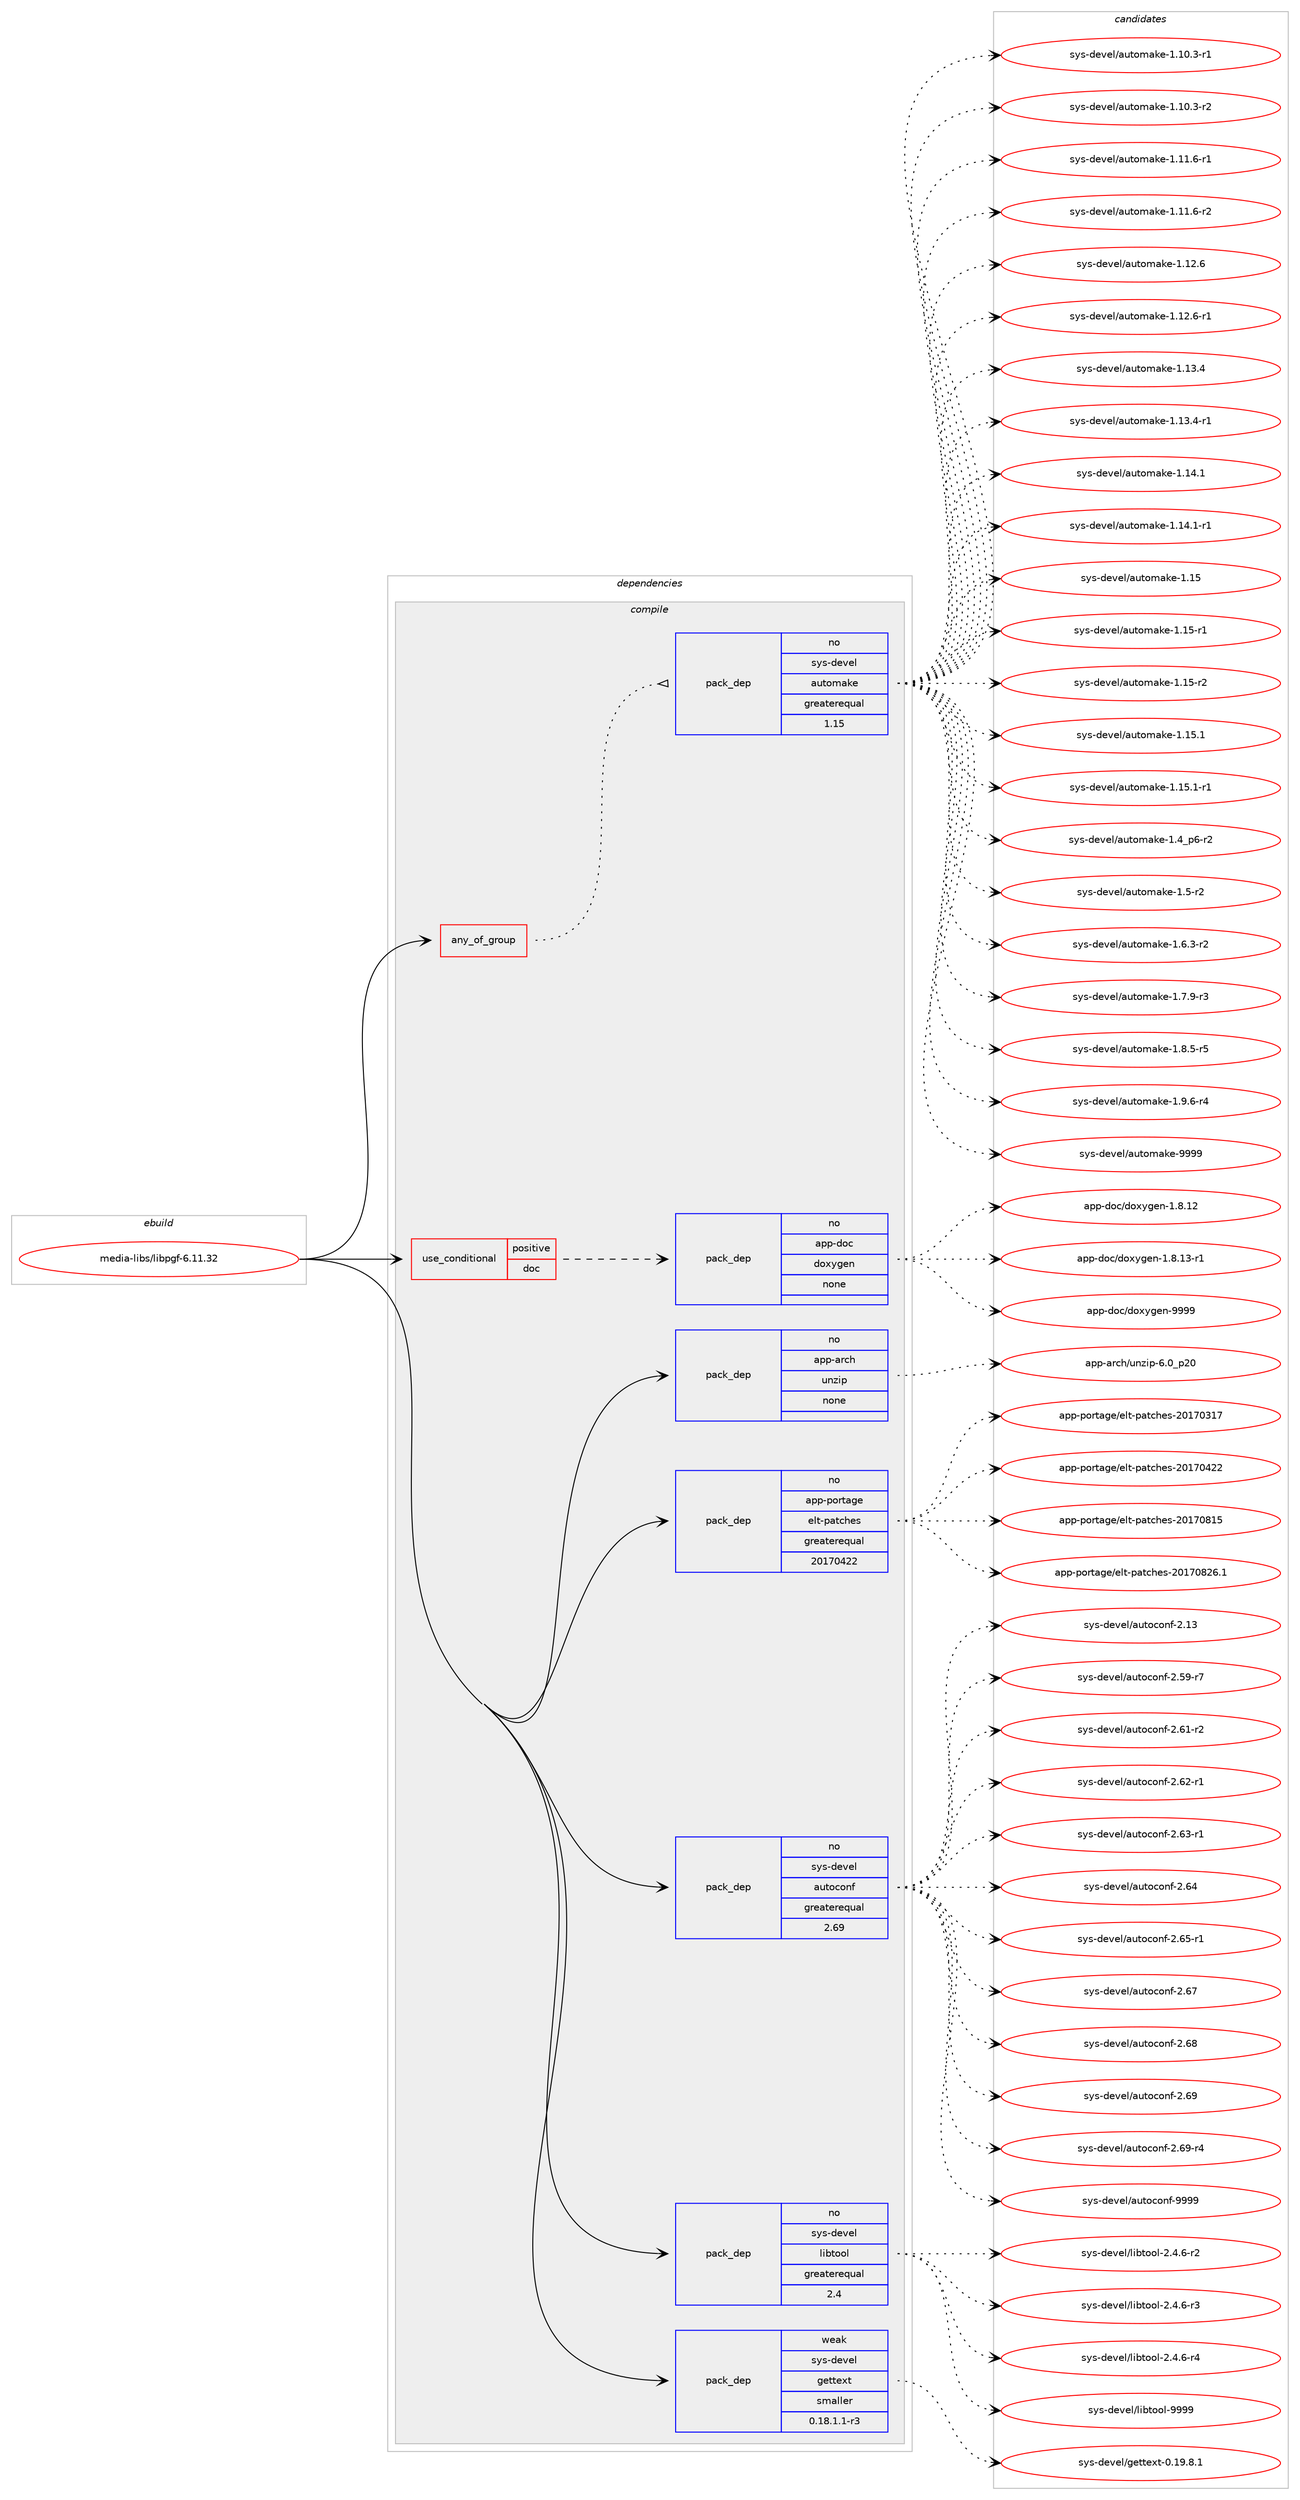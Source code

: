 digraph prolog {

# *************
# Graph options
# *************

newrank=true;
concentrate=true;
compound=true;
graph [rankdir=LR,fontname=Helvetica,fontsize=10,ranksep=1.5];#, ranksep=2.5, nodesep=0.2];
edge  [arrowhead=vee];
node  [fontname=Helvetica,fontsize=10];

# **********
# The ebuild
# **********

subgraph cluster_leftcol {
color=gray;
rank=same;
label=<<i>ebuild</i>>;
id [label="media-libs/libpgf-6.11.32", color=red, width=4, href="../media-libs/libpgf-6.11.32.svg"];
}

# ****************
# The dependencies
# ****************

subgraph cluster_midcol {
color=gray;
label=<<i>dependencies</i>>;
subgraph cluster_compile {
fillcolor="#eeeeee";
style=filled;
label=<<i>compile</i>>;
subgraph any5567 {
dependency364854 [label=<<TABLE BORDER="0" CELLBORDER="1" CELLSPACING="0" CELLPADDING="4"><TR><TD CELLPADDING="10">any_of_group</TD></TR></TABLE>>, shape=none, color=red];subgraph pack269204 {
dependency364855 [label=<<TABLE BORDER="0" CELLBORDER="1" CELLSPACING="0" CELLPADDING="4" WIDTH="220"><TR><TD ROWSPAN="6" CELLPADDING="30">pack_dep</TD></TR><TR><TD WIDTH="110">no</TD></TR><TR><TD>sys-devel</TD></TR><TR><TD>automake</TD></TR><TR><TD>greaterequal</TD></TR><TR><TD>1.15</TD></TR></TABLE>>, shape=none, color=blue];
}
dependency364854:e -> dependency364855:w [weight=20,style="dotted",arrowhead="oinv"];
}
id:e -> dependency364854:w [weight=20,style="solid",arrowhead="vee"];
subgraph cond89945 {
dependency364856 [label=<<TABLE BORDER="0" CELLBORDER="1" CELLSPACING="0" CELLPADDING="4"><TR><TD ROWSPAN="3" CELLPADDING="10">use_conditional</TD></TR><TR><TD>positive</TD></TR><TR><TD>doc</TD></TR></TABLE>>, shape=none, color=red];
subgraph pack269205 {
dependency364857 [label=<<TABLE BORDER="0" CELLBORDER="1" CELLSPACING="0" CELLPADDING="4" WIDTH="220"><TR><TD ROWSPAN="6" CELLPADDING="30">pack_dep</TD></TR><TR><TD WIDTH="110">no</TD></TR><TR><TD>app-doc</TD></TR><TR><TD>doxygen</TD></TR><TR><TD>none</TD></TR><TR><TD></TD></TR></TABLE>>, shape=none, color=blue];
}
dependency364856:e -> dependency364857:w [weight=20,style="dashed",arrowhead="vee"];
}
id:e -> dependency364856:w [weight=20,style="solid",arrowhead="vee"];
subgraph pack269206 {
dependency364858 [label=<<TABLE BORDER="0" CELLBORDER="1" CELLSPACING="0" CELLPADDING="4" WIDTH="220"><TR><TD ROWSPAN="6" CELLPADDING="30">pack_dep</TD></TR><TR><TD WIDTH="110">no</TD></TR><TR><TD>app-arch</TD></TR><TR><TD>unzip</TD></TR><TR><TD>none</TD></TR><TR><TD></TD></TR></TABLE>>, shape=none, color=blue];
}
id:e -> dependency364858:w [weight=20,style="solid",arrowhead="vee"];
subgraph pack269207 {
dependency364859 [label=<<TABLE BORDER="0" CELLBORDER="1" CELLSPACING="0" CELLPADDING="4" WIDTH="220"><TR><TD ROWSPAN="6" CELLPADDING="30">pack_dep</TD></TR><TR><TD WIDTH="110">no</TD></TR><TR><TD>app-portage</TD></TR><TR><TD>elt-patches</TD></TR><TR><TD>greaterequal</TD></TR><TR><TD>20170422</TD></TR></TABLE>>, shape=none, color=blue];
}
id:e -> dependency364859:w [weight=20,style="solid",arrowhead="vee"];
subgraph pack269208 {
dependency364860 [label=<<TABLE BORDER="0" CELLBORDER="1" CELLSPACING="0" CELLPADDING="4" WIDTH="220"><TR><TD ROWSPAN="6" CELLPADDING="30">pack_dep</TD></TR><TR><TD WIDTH="110">no</TD></TR><TR><TD>sys-devel</TD></TR><TR><TD>autoconf</TD></TR><TR><TD>greaterequal</TD></TR><TR><TD>2.69</TD></TR></TABLE>>, shape=none, color=blue];
}
id:e -> dependency364860:w [weight=20,style="solid",arrowhead="vee"];
subgraph pack269209 {
dependency364861 [label=<<TABLE BORDER="0" CELLBORDER="1" CELLSPACING="0" CELLPADDING="4" WIDTH="220"><TR><TD ROWSPAN="6" CELLPADDING="30">pack_dep</TD></TR><TR><TD WIDTH="110">no</TD></TR><TR><TD>sys-devel</TD></TR><TR><TD>libtool</TD></TR><TR><TD>greaterequal</TD></TR><TR><TD>2.4</TD></TR></TABLE>>, shape=none, color=blue];
}
id:e -> dependency364861:w [weight=20,style="solid",arrowhead="vee"];
subgraph pack269210 {
dependency364862 [label=<<TABLE BORDER="0" CELLBORDER="1" CELLSPACING="0" CELLPADDING="4" WIDTH="220"><TR><TD ROWSPAN="6" CELLPADDING="30">pack_dep</TD></TR><TR><TD WIDTH="110">weak</TD></TR><TR><TD>sys-devel</TD></TR><TR><TD>gettext</TD></TR><TR><TD>smaller</TD></TR><TR><TD>0.18.1.1-r3</TD></TR></TABLE>>, shape=none, color=blue];
}
id:e -> dependency364862:w [weight=20,style="solid",arrowhead="vee"];
}
subgraph cluster_compileandrun {
fillcolor="#eeeeee";
style=filled;
label=<<i>compile and run</i>>;
}
subgraph cluster_run {
fillcolor="#eeeeee";
style=filled;
label=<<i>run</i>>;
}
}

# **************
# The candidates
# **************

subgraph cluster_choices {
rank=same;
color=gray;
label=<<i>candidates</i>>;

subgraph choice269204 {
color=black;
nodesep=1;
choice11512111545100101118101108479711711611110997107101454946494846514511449 [label="sys-devel/automake-1.10.3-r1", color=red, width=4,href="../sys-devel/automake-1.10.3-r1.svg"];
choice11512111545100101118101108479711711611110997107101454946494846514511450 [label="sys-devel/automake-1.10.3-r2", color=red, width=4,href="../sys-devel/automake-1.10.3-r2.svg"];
choice11512111545100101118101108479711711611110997107101454946494946544511449 [label="sys-devel/automake-1.11.6-r1", color=red, width=4,href="../sys-devel/automake-1.11.6-r1.svg"];
choice11512111545100101118101108479711711611110997107101454946494946544511450 [label="sys-devel/automake-1.11.6-r2", color=red, width=4,href="../sys-devel/automake-1.11.6-r2.svg"];
choice1151211154510010111810110847971171161111099710710145494649504654 [label="sys-devel/automake-1.12.6", color=red, width=4,href="../sys-devel/automake-1.12.6.svg"];
choice11512111545100101118101108479711711611110997107101454946495046544511449 [label="sys-devel/automake-1.12.6-r1", color=red, width=4,href="../sys-devel/automake-1.12.6-r1.svg"];
choice1151211154510010111810110847971171161111099710710145494649514652 [label="sys-devel/automake-1.13.4", color=red, width=4,href="../sys-devel/automake-1.13.4.svg"];
choice11512111545100101118101108479711711611110997107101454946495146524511449 [label="sys-devel/automake-1.13.4-r1", color=red, width=4,href="../sys-devel/automake-1.13.4-r1.svg"];
choice1151211154510010111810110847971171161111099710710145494649524649 [label="sys-devel/automake-1.14.1", color=red, width=4,href="../sys-devel/automake-1.14.1.svg"];
choice11512111545100101118101108479711711611110997107101454946495246494511449 [label="sys-devel/automake-1.14.1-r1", color=red, width=4,href="../sys-devel/automake-1.14.1-r1.svg"];
choice115121115451001011181011084797117116111109971071014549464953 [label="sys-devel/automake-1.15", color=red, width=4,href="../sys-devel/automake-1.15.svg"];
choice1151211154510010111810110847971171161111099710710145494649534511449 [label="sys-devel/automake-1.15-r1", color=red, width=4,href="../sys-devel/automake-1.15-r1.svg"];
choice1151211154510010111810110847971171161111099710710145494649534511450 [label="sys-devel/automake-1.15-r2", color=red, width=4,href="../sys-devel/automake-1.15-r2.svg"];
choice1151211154510010111810110847971171161111099710710145494649534649 [label="sys-devel/automake-1.15.1", color=red, width=4,href="../sys-devel/automake-1.15.1.svg"];
choice11512111545100101118101108479711711611110997107101454946495346494511449 [label="sys-devel/automake-1.15.1-r1", color=red, width=4,href="../sys-devel/automake-1.15.1-r1.svg"];
choice115121115451001011181011084797117116111109971071014549465295112544511450 [label="sys-devel/automake-1.4_p6-r2", color=red, width=4,href="../sys-devel/automake-1.4_p6-r2.svg"];
choice11512111545100101118101108479711711611110997107101454946534511450 [label="sys-devel/automake-1.5-r2", color=red, width=4,href="../sys-devel/automake-1.5-r2.svg"];
choice115121115451001011181011084797117116111109971071014549465446514511450 [label="sys-devel/automake-1.6.3-r2", color=red, width=4,href="../sys-devel/automake-1.6.3-r2.svg"];
choice115121115451001011181011084797117116111109971071014549465546574511451 [label="sys-devel/automake-1.7.9-r3", color=red, width=4,href="../sys-devel/automake-1.7.9-r3.svg"];
choice115121115451001011181011084797117116111109971071014549465646534511453 [label="sys-devel/automake-1.8.5-r5", color=red, width=4,href="../sys-devel/automake-1.8.5-r5.svg"];
choice115121115451001011181011084797117116111109971071014549465746544511452 [label="sys-devel/automake-1.9.6-r4", color=red, width=4,href="../sys-devel/automake-1.9.6-r4.svg"];
choice115121115451001011181011084797117116111109971071014557575757 [label="sys-devel/automake-9999", color=red, width=4,href="../sys-devel/automake-9999.svg"];
dependency364855:e -> choice11512111545100101118101108479711711611110997107101454946494846514511449:w [style=dotted,weight="100"];
dependency364855:e -> choice11512111545100101118101108479711711611110997107101454946494846514511450:w [style=dotted,weight="100"];
dependency364855:e -> choice11512111545100101118101108479711711611110997107101454946494946544511449:w [style=dotted,weight="100"];
dependency364855:e -> choice11512111545100101118101108479711711611110997107101454946494946544511450:w [style=dotted,weight="100"];
dependency364855:e -> choice1151211154510010111810110847971171161111099710710145494649504654:w [style=dotted,weight="100"];
dependency364855:e -> choice11512111545100101118101108479711711611110997107101454946495046544511449:w [style=dotted,weight="100"];
dependency364855:e -> choice1151211154510010111810110847971171161111099710710145494649514652:w [style=dotted,weight="100"];
dependency364855:e -> choice11512111545100101118101108479711711611110997107101454946495146524511449:w [style=dotted,weight="100"];
dependency364855:e -> choice1151211154510010111810110847971171161111099710710145494649524649:w [style=dotted,weight="100"];
dependency364855:e -> choice11512111545100101118101108479711711611110997107101454946495246494511449:w [style=dotted,weight="100"];
dependency364855:e -> choice115121115451001011181011084797117116111109971071014549464953:w [style=dotted,weight="100"];
dependency364855:e -> choice1151211154510010111810110847971171161111099710710145494649534511449:w [style=dotted,weight="100"];
dependency364855:e -> choice1151211154510010111810110847971171161111099710710145494649534511450:w [style=dotted,weight="100"];
dependency364855:e -> choice1151211154510010111810110847971171161111099710710145494649534649:w [style=dotted,weight="100"];
dependency364855:e -> choice11512111545100101118101108479711711611110997107101454946495346494511449:w [style=dotted,weight="100"];
dependency364855:e -> choice115121115451001011181011084797117116111109971071014549465295112544511450:w [style=dotted,weight="100"];
dependency364855:e -> choice11512111545100101118101108479711711611110997107101454946534511450:w [style=dotted,weight="100"];
dependency364855:e -> choice115121115451001011181011084797117116111109971071014549465446514511450:w [style=dotted,weight="100"];
dependency364855:e -> choice115121115451001011181011084797117116111109971071014549465546574511451:w [style=dotted,weight="100"];
dependency364855:e -> choice115121115451001011181011084797117116111109971071014549465646534511453:w [style=dotted,weight="100"];
dependency364855:e -> choice115121115451001011181011084797117116111109971071014549465746544511452:w [style=dotted,weight="100"];
dependency364855:e -> choice115121115451001011181011084797117116111109971071014557575757:w [style=dotted,weight="100"];
}
subgraph choice269205 {
color=black;
nodesep=1;
choice9711211245100111994710011112012110310111045494656464950 [label="app-doc/doxygen-1.8.12", color=red, width=4,href="../app-doc/doxygen-1.8.12.svg"];
choice97112112451001119947100111120121103101110454946564649514511449 [label="app-doc/doxygen-1.8.13-r1", color=red, width=4,href="../app-doc/doxygen-1.8.13-r1.svg"];
choice971121124510011199471001111201211031011104557575757 [label="app-doc/doxygen-9999", color=red, width=4,href="../app-doc/doxygen-9999.svg"];
dependency364857:e -> choice9711211245100111994710011112012110310111045494656464950:w [style=dotted,weight="100"];
dependency364857:e -> choice97112112451001119947100111120121103101110454946564649514511449:w [style=dotted,weight="100"];
dependency364857:e -> choice971121124510011199471001111201211031011104557575757:w [style=dotted,weight="100"];
}
subgraph choice269206 {
color=black;
nodesep=1;
choice971121124597114991044711711012210511245544648951125048 [label="app-arch/unzip-6.0_p20", color=red, width=4,href="../app-arch/unzip-6.0_p20.svg"];
dependency364858:e -> choice971121124597114991044711711012210511245544648951125048:w [style=dotted,weight="100"];
}
subgraph choice269207 {
color=black;
nodesep=1;
choice97112112451121111141169710310147101108116451129711699104101115455048495548514955 [label="app-portage/elt-patches-20170317", color=red, width=4,href="../app-portage/elt-patches-20170317.svg"];
choice97112112451121111141169710310147101108116451129711699104101115455048495548525050 [label="app-portage/elt-patches-20170422", color=red, width=4,href="../app-portage/elt-patches-20170422.svg"];
choice97112112451121111141169710310147101108116451129711699104101115455048495548564953 [label="app-portage/elt-patches-20170815", color=red, width=4,href="../app-portage/elt-patches-20170815.svg"];
choice971121124511211111411697103101471011081164511297116991041011154550484955485650544649 [label="app-portage/elt-patches-20170826.1", color=red, width=4,href="../app-portage/elt-patches-20170826.1.svg"];
dependency364859:e -> choice97112112451121111141169710310147101108116451129711699104101115455048495548514955:w [style=dotted,weight="100"];
dependency364859:e -> choice97112112451121111141169710310147101108116451129711699104101115455048495548525050:w [style=dotted,weight="100"];
dependency364859:e -> choice97112112451121111141169710310147101108116451129711699104101115455048495548564953:w [style=dotted,weight="100"];
dependency364859:e -> choice971121124511211111411697103101471011081164511297116991041011154550484955485650544649:w [style=dotted,weight="100"];
}
subgraph choice269208 {
color=black;
nodesep=1;
choice115121115451001011181011084797117116111991111101024550464951 [label="sys-devel/autoconf-2.13", color=red, width=4,href="../sys-devel/autoconf-2.13.svg"];
choice1151211154510010111810110847971171161119911111010245504653574511455 [label="sys-devel/autoconf-2.59-r7", color=red, width=4,href="../sys-devel/autoconf-2.59-r7.svg"];
choice1151211154510010111810110847971171161119911111010245504654494511450 [label="sys-devel/autoconf-2.61-r2", color=red, width=4,href="../sys-devel/autoconf-2.61-r2.svg"];
choice1151211154510010111810110847971171161119911111010245504654504511449 [label="sys-devel/autoconf-2.62-r1", color=red, width=4,href="../sys-devel/autoconf-2.62-r1.svg"];
choice1151211154510010111810110847971171161119911111010245504654514511449 [label="sys-devel/autoconf-2.63-r1", color=red, width=4,href="../sys-devel/autoconf-2.63-r1.svg"];
choice115121115451001011181011084797117116111991111101024550465452 [label="sys-devel/autoconf-2.64", color=red, width=4,href="../sys-devel/autoconf-2.64.svg"];
choice1151211154510010111810110847971171161119911111010245504654534511449 [label="sys-devel/autoconf-2.65-r1", color=red, width=4,href="../sys-devel/autoconf-2.65-r1.svg"];
choice115121115451001011181011084797117116111991111101024550465455 [label="sys-devel/autoconf-2.67", color=red, width=4,href="../sys-devel/autoconf-2.67.svg"];
choice115121115451001011181011084797117116111991111101024550465456 [label="sys-devel/autoconf-2.68", color=red, width=4,href="../sys-devel/autoconf-2.68.svg"];
choice115121115451001011181011084797117116111991111101024550465457 [label="sys-devel/autoconf-2.69", color=red, width=4,href="../sys-devel/autoconf-2.69.svg"];
choice1151211154510010111810110847971171161119911111010245504654574511452 [label="sys-devel/autoconf-2.69-r4", color=red, width=4,href="../sys-devel/autoconf-2.69-r4.svg"];
choice115121115451001011181011084797117116111991111101024557575757 [label="sys-devel/autoconf-9999", color=red, width=4,href="../sys-devel/autoconf-9999.svg"];
dependency364860:e -> choice115121115451001011181011084797117116111991111101024550464951:w [style=dotted,weight="100"];
dependency364860:e -> choice1151211154510010111810110847971171161119911111010245504653574511455:w [style=dotted,weight="100"];
dependency364860:e -> choice1151211154510010111810110847971171161119911111010245504654494511450:w [style=dotted,weight="100"];
dependency364860:e -> choice1151211154510010111810110847971171161119911111010245504654504511449:w [style=dotted,weight="100"];
dependency364860:e -> choice1151211154510010111810110847971171161119911111010245504654514511449:w [style=dotted,weight="100"];
dependency364860:e -> choice115121115451001011181011084797117116111991111101024550465452:w [style=dotted,weight="100"];
dependency364860:e -> choice1151211154510010111810110847971171161119911111010245504654534511449:w [style=dotted,weight="100"];
dependency364860:e -> choice115121115451001011181011084797117116111991111101024550465455:w [style=dotted,weight="100"];
dependency364860:e -> choice115121115451001011181011084797117116111991111101024550465456:w [style=dotted,weight="100"];
dependency364860:e -> choice115121115451001011181011084797117116111991111101024550465457:w [style=dotted,weight="100"];
dependency364860:e -> choice1151211154510010111810110847971171161119911111010245504654574511452:w [style=dotted,weight="100"];
dependency364860:e -> choice115121115451001011181011084797117116111991111101024557575757:w [style=dotted,weight="100"];
}
subgraph choice269209 {
color=black;
nodesep=1;
choice1151211154510010111810110847108105981161111111084550465246544511450 [label="sys-devel/libtool-2.4.6-r2", color=red, width=4,href="../sys-devel/libtool-2.4.6-r2.svg"];
choice1151211154510010111810110847108105981161111111084550465246544511451 [label="sys-devel/libtool-2.4.6-r3", color=red, width=4,href="../sys-devel/libtool-2.4.6-r3.svg"];
choice1151211154510010111810110847108105981161111111084550465246544511452 [label="sys-devel/libtool-2.4.6-r4", color=red, width=4,href="../sys-devel/libtool-2.4.6-r4.svg"];
choice1151211154510010111810110847108105981161111111084557575757 [label="sys-devel/libtool-9999", color=red, width=4,href="../sys-devel/libtool-9999.svg"];
dependency364861:e -> choice1151211154510010111810110847108105981161111111084550465246544511450:w [style=dotted,weight="100"];
dependency364861:e -> choice1151211154510010111810110847108105981161111111084550465246544511451:w [style=dotted,weight="100"];
dependency364861:e -> choice1151211154510010111810110847108105981161111111084550465246544511452:w [style=dotted,weight="100"];
dependency364861:e -> choice1151211154510010111810110847108105981161111111084557575757:w [style=dotted,weight="100"];
}
subgraph choice269210 {
color=black;
nodesep=1;
choice1151211154510010111810110847103101116116101120116454846495746564649 [label="sys-devel/gettext-0.19.8.1", color=red, width=4,href="../sys-devel/gettext-0.19.8.1.svg"];
dependency364862:e -> choice1151211154510010111810110847103101116116101120116454846495746564649:w [style=dotted,weight="100"];
}
}

}
